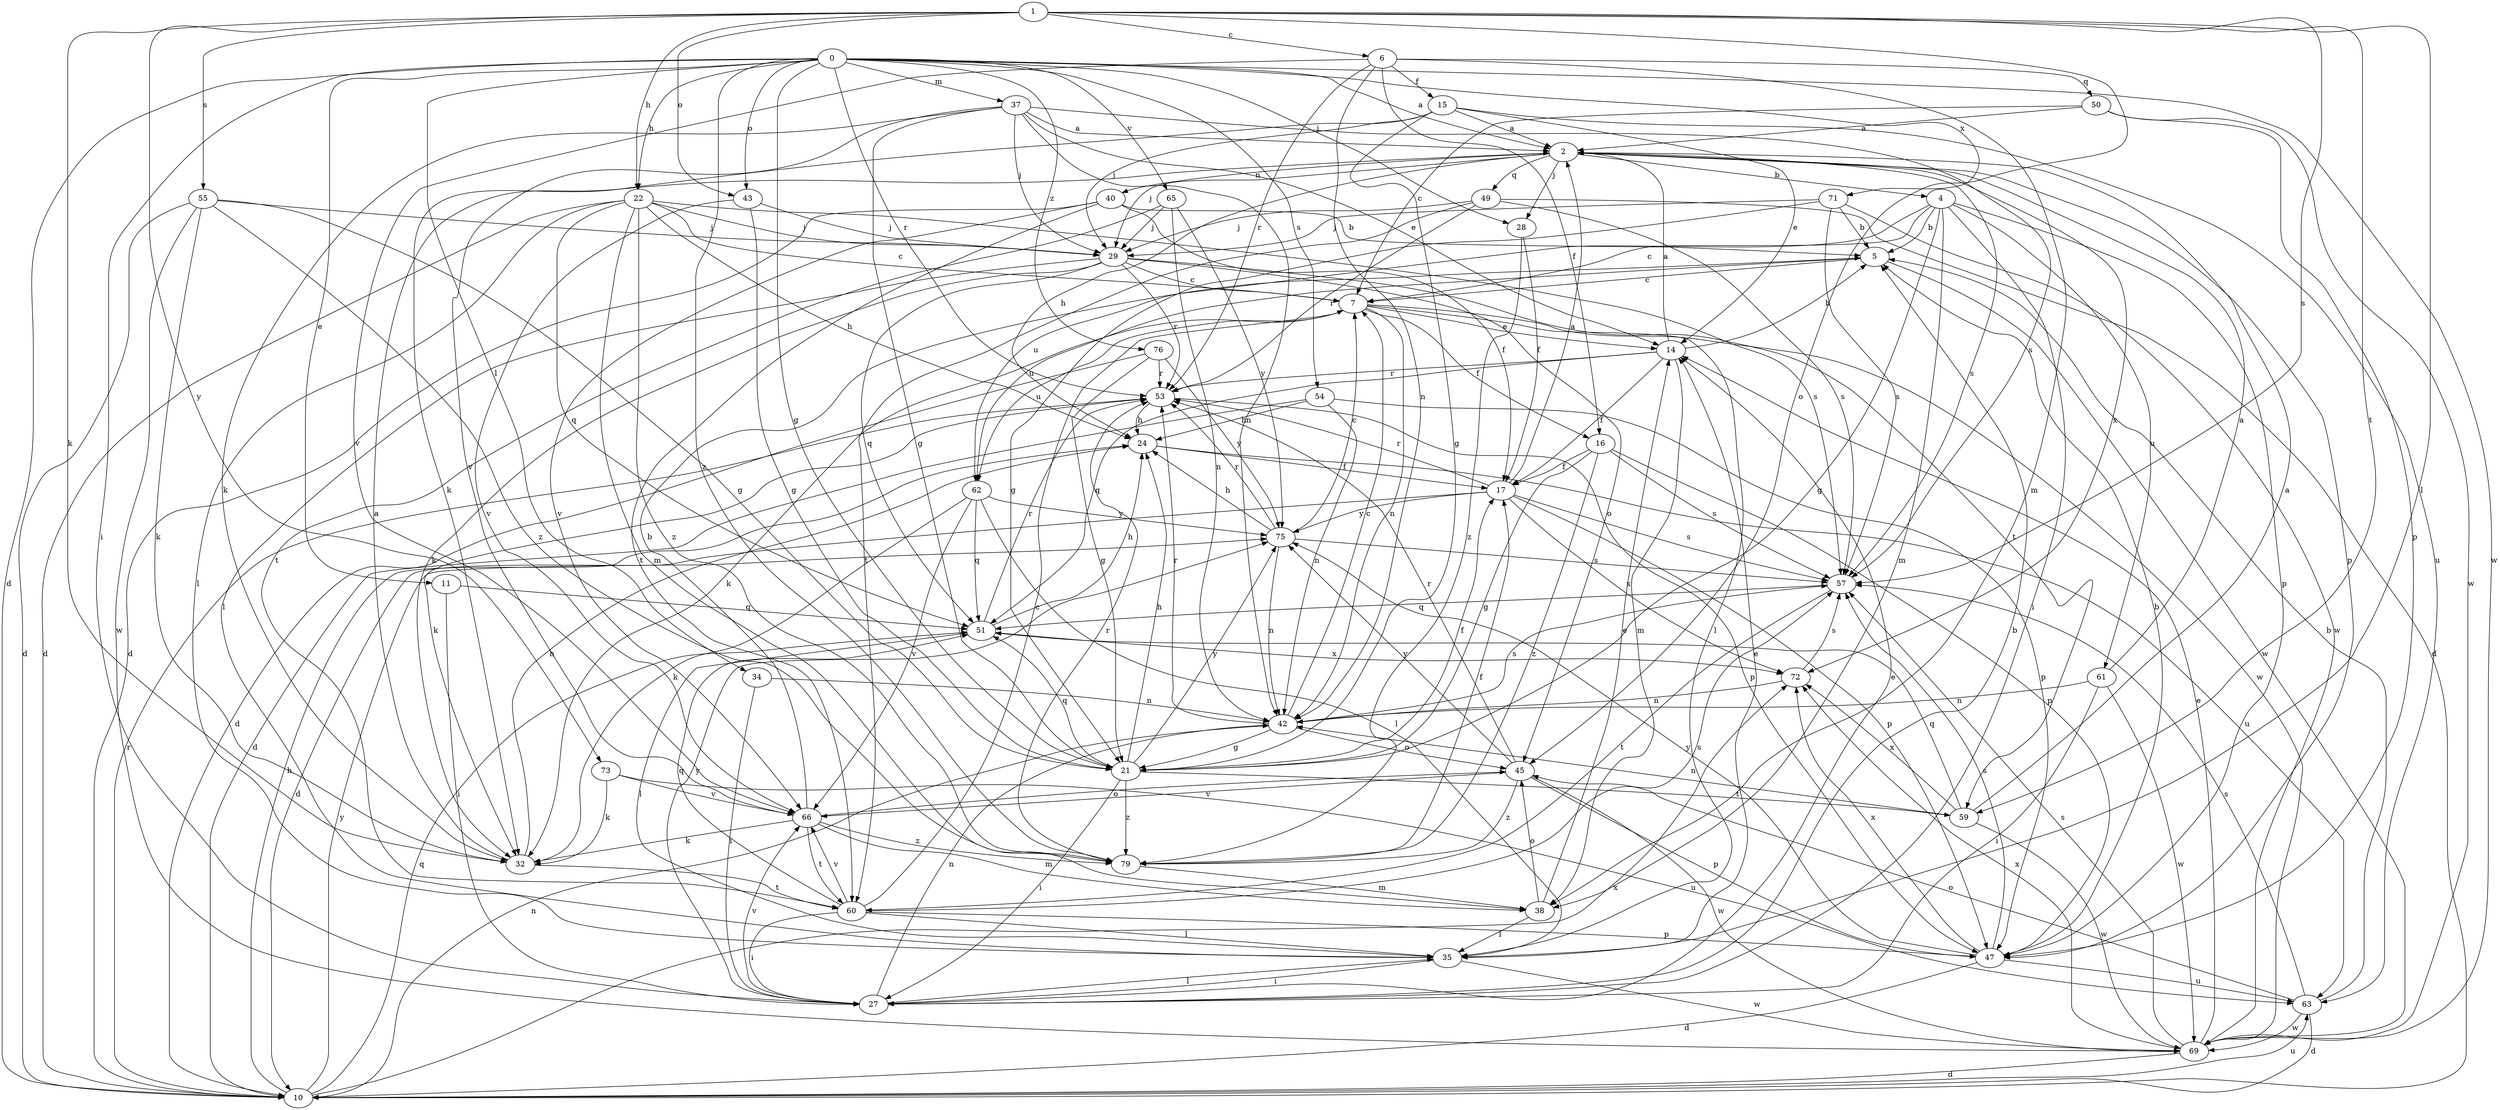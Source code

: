 strict digraph  {
0;
1;
2;
4;
5;
6;
7;
10;
11;
14;
15;
16;
17;
21;
22;
24;
27;
28;
29;
32;
34;
35;
37;
38;
40;
42;
43;
45;
47;
49;
50;
51;
53;
54;
55;
57;
59;
60;
61;
62;
63;
65;
66;
69;
71;
72;
73;
75;
76;
79;
0 -> 2  [label=a];
0 -> 10  [label=d];
0 -> 11  [label=e];
0 -> 21  [label=g];
0 -> 22  [label=h];
0 -> 27  [label=i];
0 -> 28  [label=j];
0 -> 34  [label=l];
0 -> 37  [label=m];
0 -> 43  [label=o];
0 -> 53  [label=r];
0 -> 54  [label=s];
0 -> 65  [label=v];
0 -> 69  [label=w];
0 -> 71  [label=x];
0 -> 76  [label=z];
0 -> 79  [label=z];
1 -> 6  [label=c];
1 -> 22  [label=h];
1 -> 32  [label=k];
1 -> 35  [label=l];
1 -> 43  [label=o];
1 -> 45  [label=o];
1 -> 55  [label=s];
1 -> 57  [label=s];
1 -> 59  [label=t];
1 -> 73  [label=y];
2 -> 4  [label=b];
2 -> 24  [label=h];
2 -> 28  [label=j];
2 -> 29  [label=j];
2 -> 40  [label=n];
2 -> 47  [label=p];
2 -> 49  [label=q];
2 -> 57  [label=s];
2 -> 72  [label=x];
4 -> 5  [label=b];
4 -> 7  [label=c];
4 -> 21  [label=g];
4 -> 27  [label=i];
4 -> 38  [label=m];
4 -> 47  [label=p];
4 -> 61  [label=u];
4 -> 62  [label=u];
5 -> 7  [label=c];
5 -> 62  [label=u];
5 -> 69  [label=w];
6 -> 15  [label=f];
6 -> 16  [label=f];
6 -> 38  [label=m];
6 -> 42  [label=n];
6 -> 50  [label=q];
6 -> 53  [label=r];
6 -> 66  [label=v];
7 -> 14  [label=e];
7 -> 16  [label=f];
7 -> 32  [label=k];
7 -> 35  [label=l];
7 -> 42  [label=n];
7 -> 62  [label=u];
7 -> 69  [label=w];
10 -> 24  [label=h];
10 -> 42  [label=n];
10 -> 51  [label=q];
10 -> 53  [label=r];
10 -> 63  [label=u];
10 -> 72  [label=x];
10 -> 75  [label=y];
11 -> 27  [label=i];
11 -> 51  [label=q];
14 -> 2  [label=a];
14 -> 5  [label=b];
14 -> 17  [label=f];
14 -> 38  [label=m];
14 -> 51  [label=q];
14 -> 53  [label=r];
15 -> 2  [label=a];
15 -> 14  [label=e];
15 -> 21  [label=g];
15 -> 29  [label=j];
15 -> 32  [label=k];
15 -> 63  [label=u];
16 -> 17  [label=f];
16 -> 21  [label=g];
16 -> 47  [label=p];
16 -> 57  [label=s];
16 -> 79  [label=z];
17 -> 2  [label=a];
17 -> 10  [label=d];
17 -> 47  [label=p];
17 -> 53  [label=r];
17 -> 57  [label=s];
17 -> 72  [label=x];
17 -> 75  [label=y];
21 -> 17  [label=f];
21 -> 24  [label=h];
21 -> 27  [label=i];
21 -> 51  [label=q];
21 -> 59  [label=t];
21 -> 75  [label=y];
21 -> 79  [label=z];
22 -> 7  [label=c];
22 -> 10  [label=d];
22 -> 24  [label=h];
22 -> 29  [label=j];
22 -> 35  [label=l];
22 -> 38  [label=m];
22 -> 51  [label=q];
22 -> 57  [label=s];
22 -> 79  [label=z];
24 -> 17  [label=f];
24 -> 63  [label=u];
27 -> 5  [label=b];
27 -> 14  [label=e];
27 -> 35  [label=l];
27 -> 42  [label=n];
27 -> 66  [label=v];
27 -> 75  [label=y];
28 -> 17  [label=f];
28 -> 79  [label=z];
29 -> 7  [label=c];
29 -> 32  [label=k];
29 -> 35  [label=l];
29 -> 45  [label=o];
29 -> 51  [label=q];
29 -> 53  [label=r];
29 -> 59  [label=t];
32 -> 2  [label=a];
32 -> 24  [label=h];
32 -> 60  [label=t];
34 -> 27  [label=i];
34 -> 42  [label=n];
35 -> 14  [label=e];
35 -> 27  [label=i];
35 -> 69  [label=w];
37 -> 2  [label=a];
37 -> 14  [label=e];
37 -> 21  [label=g];
37 -> 29  [label=j];
37 -> 32  [label=k];
37 -> 42  [label=n];
37 -> 57  [label=s];
37 -> 66  [label=v];
38 -> 14  [label=e];
38 -> 35  [label=l];
38 -> 45  [label=o];
40 -> 5  [label=b];
40 -> 10  [label=d];
40 -> 17  [label=f];
40 -> 60  [label=t];
40 -> 66  [label=v];
42 -> 7  [label=c];
42 -> 21  [label=g];
42 -> 45  [label=o];
42 -> 53  [label=r];
42 -> 57  [label=s];
43 -> 21  [label=g];
43 -> 29  [label=j];
43 -> 66  [label=v];
45 -> 47  [label=p];
45 -> 53  [label=r];
45 -> 66  [label=v];
45 -> 69  [label=w];
45 -> 75  [label=y];
45 -> 79  [label=z];
47 -> 5  [label=b];
47 -> 10  [label=d];
47 -> 57  [label=s];
47 -> 63  [label=u];
47 -> 72  [label=x];
47 -> 75  [label=y];
49 -> 10  [label=d];
49 -> 29  [label=j];
49 -> 53  [label=r];
49 -> 57  [label=s];
49 -> 60  [label=t];
50 -> 2  [label=a];
50 -> 7  [label=c];
50 -> 47  [label=p];
50 -> 69  [label=w];
51 -> 24  [label=h];
51 -> 35  [label=l];
51 -> 53  [label=r];
51 -> 72  [label=x];
53 -> 24  [label=h];
53 -> 32  [label=k];
53 -> 47  [label=p];
54 -> 10  [label=d];
54 -> 24  [label=h];
54 -> 42  [label=n];
54 -> 47  [label=p];
55 -> 10  [label=d];
55 -> 21  [label=g];
55 -> 29  [label=j];
55 -> 32  [label=k];
55 -> 69  [label=w];
55 -> 79  [label=z];
57 -> 51  [label=q];
57 -> 60  [label=t];
59 -> 2  [label=a];
59 -> 42  [label=n];
59 -> 51  [label=q];
59 -> 69  [label=w];
59 -> 72  [label=x];
60 -> 7  [label=c];
60 -> 27  [label=i];
60 -> 35  [label=l];
60 -> 47  [label=p];
60 -> 51  [label=q];
60 -> 57  [label=s];
60 -> 66  [label=v];
61 -> 2  [label=a];
61 -> 27  [label=i];
61 -> 42  [label=n];
61 -> 69  [label=w];
62 -> 32  [label=k];
62 -> 35  [label=l];
62 -> 51  [label=q];
62 -> 66  [label=v];
62 -> 75  [label=y];
63 -> 5  [label=b];
63 -> 10  [label=d];
63 -> 45  [label=o];
63 -> 57  [label=s];
63 -> 69  [label=w];
65 -> 29  [label=j];
65 -> 42  [label=n];
65 -> 60  [label=t];
65 -> 75  [label=y];
66 -> 5  [label=b];
66 -> 32  [label=k];
66 -> 38  [label=m];
66 -> 45  [label=o];
66 -> 60  [label=t];
66 -> 79  [label=z];
69 -> 10  [label=d];
69 -> 14  [label=e];
69 -> 57  [label=s];
69 -> 72  [label=x];
71 -> 5  [label=b];
71 -> 21  [label=g];
71 -> 29  [label=j];
71 -> 57  [label=s];
71 -> 69  [label=w];
72 -> 42  [label=n];
72 -> 57  [label=s];
73 -> 32  [label=k];
73 -> 63  [label=u];
73 -> 66  [label=v];
75 -> 7  [label=c];
75 -> 24  [label=h];
75 -> 42  [label=n];
75 -> 53  [label=r];
75 -> 57  [label=s];
76 -> 10  [label=d];
76 -> 21  [label=g];
76 -> 53  [label=r];
76 -> 75  [label=y];
79 -> 17  [label=f];
79 -> 38  [label=m];
79 -> 53  [label=r];
}
